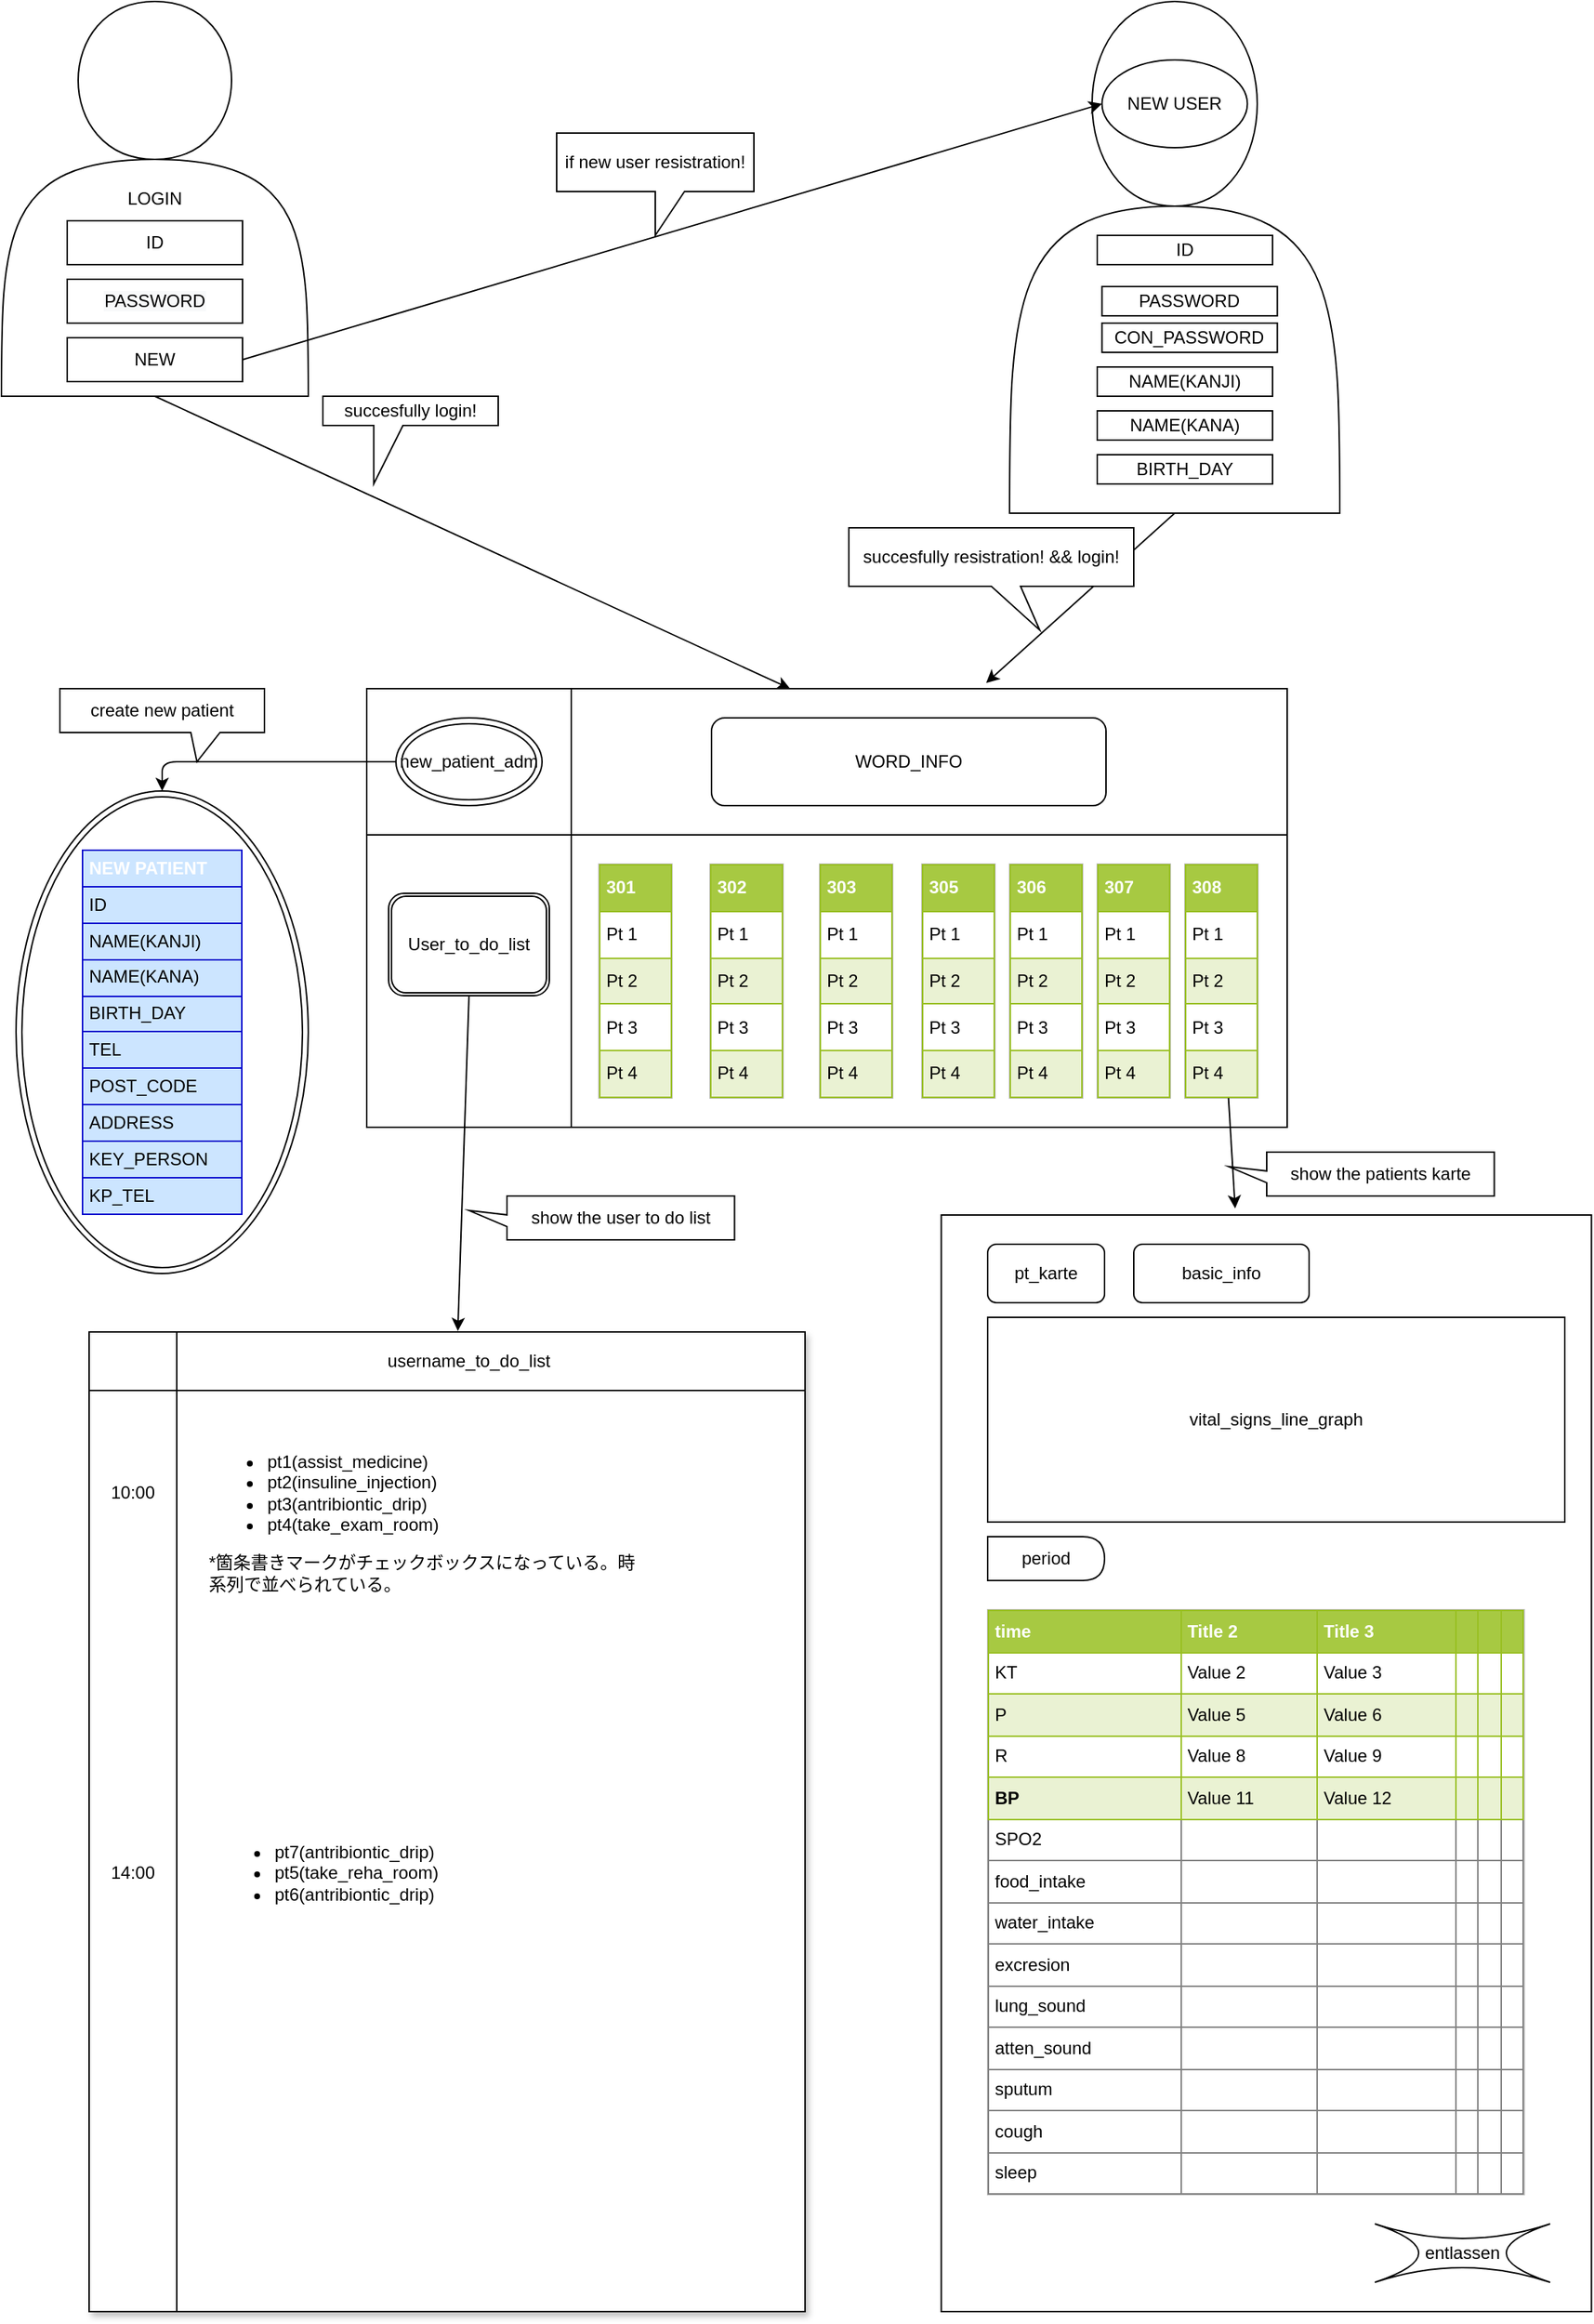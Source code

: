 <mxfile version="13.1.3">
    <diagram id="6hGFLwfOUW9BJ-s0fimq" name="Page-1">
        <mxGraphModel dx="1098" dy="654" grid="1" gridSize="10" guides="1" tooltips="1" connect="1" arrows="1" fold="1" page="1" pageScale="1" pageWidth="1169" pageHeight="1654" math="0" shadow="0">
            <root>
                <mxCell id="0"/>
                <mxCell id="1" parent="0"/>
                <mxCell id="111" value="" style="shape=internalStorage;whiteSpace=wrap;html=1;backgroundOutline=1;shadow=1;glass=0;comic=0;gradientColor=none;dx=60;dy=40;" vertex="1" parent="1">
                    <mxGeometry x="100" y="950" width="490" height="670" as="geometry"/>
                </mxCell>
                <mxCell id="61" value="" style="shape=internalStorage;whiteSpace=wrap;html=1;backgroundOutline=1;shadow=0;glass=0;comic=0;gradientColor=none;dx=140;dy=100;" vertex="1" parent="1">
                    <mxGeometry x="290" y="510" width="630" height="300" as="geometry"/>
                </mxCell>
                <mxCell id="28" value="LOGIN" style="shape=actor;whiteSpace=wrap;html=1;shadow=0;glass=0;comic=0;gradientColor=none;" vertex="1" parent="1">
                    <mxGeometry x="40" y="40" width="210" height="270" as="geometry"/>
                </mxCell>
                <mxCell id="30" value="ID" style="rounded=0;whiteSpace=wrap;html=1;shadow=0;glass=0;comic=0;gradientColor=none;" vertex="1" parent="1">
                    <mxGeometry x="85" y="190" width="120" height="30" as="geometry"/>
                </mxCell>
                <mxCell id="31" value="&lt;meta charset=&quot;utf-8&quot;&gt;&lt;span style=&quot;color: rgb(0, 0, 0); font-family: Helvetica; font-size: 12px; font-style: normal; font-variant-ligatures: normal; font-variant-caps: normal; font-weight: 400; letter-spacing: normal; orphans: 2; text-align: center; text-indent: 0px; text-transform: none; widows: 2; word-spacing: 0px; -webkit-text-stroke-width: 0px; background-color: rgb(248, 249, 250); text-decoration-style: initial; text-decoration-color: initial; float: none; display: inline !important;&quot;&gt;PASSWORD&lt;/span&gt;" style="rounded=0;whiteSpace=wrap;html=1;shadow=0;glass=0;comic=0;gradientColor=none;" vertex="1" parent="1">
                    <mxGeometry x="85" y="230" width="120" height="30" as="geometry"/>
                </mxCell>
                <mxCell id="6" value="NEW" style="rounded=0;whiteSpace=wrap;html=1;" vertex="1" parent="1">
                    <mxGeometry x="85" y="270" width="120" height="30" as="geometry"/>
                </mxCell>
                <mxCell id="32" value="" style="shape=actor;whiteSpace=wrap;html=1;shadow=0;glass=0;comic=0;gradientColor=none;" vertex="1" parent="1">
                    <mxGeometry x="730" y="40" width="226" height="350" as="geometry"/>
                </mxCell>
                <mxCell id="7" value="ID" style="rounded=0;whiteSpace=wrap;html=1;" vertex="1" parent="1">
                    <mxGeometry x="790" y="200" width="120" height="20" as="geometry"/>
                </mxCell>
                <mxCell id="8" value="&lt;span&gt;PASSWORD&lt;/span&gt;" style="rounded=0;whiteSpace=wrap;html=1;" vertex="1" parent="1">
                    <mxGeometry x="793.25" y="235" width="120" height="20" as="geometry"/>
                </mxCell>
                <mxCell id="14" value="&lt;span&gt;CON_PASSWORD&lt;/span&gt;" style="rounded=0;whiteSpace=wrap;html=1;" vertex="1" parent="1">
                    <mxGeometry x="793.25" y="260" width="120" height="20" as="geometry"/>
                </mxCell>
                <mxCell id="15" value="NAME(KANJI)" style="rounded=0;whiteSpace=wrap;html=1;" vertex="1" parent="1">
                    <mxGeometry x="790" y="290" width="120" height="20" as="geometry"/>
                </mxCell>
                <mxCell id="16" value="&lt;span&gt;NAME(KANA)&lt;/span&gt;" style="rounded=0;whiteSpace=wrap;html=1;" vertex="1" parent="1">
                    <mxGeometry x="790" y="320" width="120" height="20" as="geometry"/>
                </mxCell>
                <mxCell id="17" value="BIRTH_DAY" style="rounded=0;whiteSpace=wrap;html=1;" vertex="1" parent="1">
                    <mxGeometry x="790" y="350" width="120" height="20" as="geometry"/>
                </mxCell>
                <mxCell id="39" value="NEW USER" style="ellipse;whiteSpace=wrap;html=1;shadow=0;glass=0;comic=0;gradientColor=none;" vertex="1" parent="1">
                    <mxGeometry x="793.25" y="80" width="99.5" height="60" as="geometry"/>
                </mxCell>
                <mxCell id="51" value="&lt;table border=&quot;1&quot; width=&quot;100%&quot; cellpadding=&quot;4&quot; style=&quot;width: 100% ; height: 100% ; border-collapse: collapse&quot;&gt;&lt;tbody&gt;&lt;tr style=&quot;background-color: #a7c942 ; color: #ffffff ; border: 1px solid #98bf21&quot;&gt;&lt;th align=&quot;left&quot;&gt;301&lt;/th&gt;&lt;/tr&gt;&lt;tr style=&quot;border: 1px solid #98bf21&quot;&gt;&lt;td&gt;Pt 1&lt;/td&gt;&lt;/tr&gt;&lt;tr style=&quot;background-color: #eaf2d3 ; border: 1px solid #98bf21&quot;&gt;&lt;td&gt;Pt 2&lt;/td&gt;&lt;/tr&gt;&lt;tr style=&quot;border: 1px solid #98bf21&quot;&gt;&lt;td&gt;Pt 3&lt;/td&gt;&lt;/tr&gt;&lt;tr style=&quot;background-color: #eaf2d3 ; border: 1px solid #98bf21&quot;&gt;&lt;td&gt;Pt 4&lt;/td&gt;&lt;/tr&gt;&lt;/tbody&gt;&lt;/table&gt;" style="text;html=1;strokeColor=#c0c0c0;fillColor=#ffffff;overflow=fill;rounded=0;shadow=0;glass=0;comic=0;" vertex="1" parent="1">
                    <mxGeometry x="448.88" y="630" width="50" height="160" as="geometry"/>
                </mxCell>
                <mxCell id="52" value="&lt;table border=&quot;1&quot; width=&quot;100%&quot; cellpadding=&quot;4&quot; style=&quot;width: 100% ; height: 100% ; border-collapse: collapse&quot;&gt;&lt;tbody&gt;&lt;tr style=&quot;background-color: #a7c942 ; color: #ffffff ; border: 1px solid #98bf21&quot;&gt;&lt;th align=&quot;left&quot;&gt;302&lt;/th&gt;&lt;/tr&gt;&lt;tr style=&quot;border: 1px solid #98bf21&quot;&gt;&lt;td&gt;Pt 1&lt;/td&gt;&lt;/tr&gt;&lt;tr style=&quot;background-color: #eaf2d3 ; border: 1px solid #98bf21&quot;&gt;&lt;td&gt;Pt 2&lt;/td&gt;&lt;/tr&gt;&lt;tr style=&quot;border: 1px solid #98bf21&quot;&gt;&lt;td&gt;Pt 3&lt;/td&gt;&lt;/tr&gt;&lt;tr style=&quot;background-color: #eaf2d3 ; border: 1px solid #98bf21&quot;&gt;&lt;td&gt;Pt 4&lt;/td&gt;&lt;/tr&gt;&lt;/tbody&gt;&lt;/table&gt;" style="text;html=1;strokeColor=#c0c0c0;fillColor=#ffffff;overflow=fill;rounded=0;shadow=0;glass=0;comic=0;" vertex="1" parent="1">
                    <mxGeometry x="525" y="630" width="50" height="160" as="geometry"/>
                </mxCell>
                <mxCell id="53" value="&lt;table border=&quot;1&quot; width=&quot;100%&quot; cellpadding=&quot;4&quot; style=&quot;width: 100% ; height: 100% ; border-collapse: collapse&quot;&gt;&lt;tbody&gt;&lt;tr style=&quot;background-color: #a7c942 ; color: #ffffff ; border: 1px solid #98bf21&quot;&gt;&lt;th align=&quot;left&quot;&gt;303&lt;/th&gt;&lt;/tr&gt;&lt;tr style=&quot;border: 1px solid #98bf21&quot;&gt;&lt;td&gt;Pt 1&lt;/td&gt;&lt;/tr&gt;&lt;tr style=&quot;background-color: #eaf2d3 ; border: 1px solid #98bf21&quot;&gt;&lt;td&gt;Pt 2&lt;/td&gt;&lt;/tr&gt;&lt;tr style=&quot;border: 1px solid #98bf21&quot;&gt;&lt;td&gt;Pt 3&lt;/td&gt;&lt;/tr&gt;&lt;tr style=&quot;background-color: #eaf2d3 ; border: 1px solid #98bf21&quot;&gt;&lt;td&gt;Pt 4&lt;/td&gt;&lt;/tr&gt;&lt;/tbody&gt;&lt;/table&gt;" style="text;html=1;strokeColor=#c0c0c0;fillColor=#ffffff;overflow=fill;rounded=0;shadow=0;glass=0;comic=0;" vertex="1" parent="1">
                    <mxGeometry x="600" y="630" width="50" height="160" as="geometry"/>
                </mxCell>
                <mxCell id="54" value="&lt;table border=&quot;1&quot; width=&quot;100%&quot; cellpadding=&quot;4&quot; style=&quot;width: 100% ; height: 100% ; border-collapse: collapse&quot;&gt;&lt;tbody&gt;&lt;tr style=&quot;background-color: #a7c942 ; color: #ffffff ; border: 1px solid #98bf21&quot;&gt;&lt;th align=&quot;left&quot;&gt;305&lt;/th&gt;&lt;/tr&gt;&lt;tr style=&quot;border: 1px solid #98bf21&quot;&gt;&lt;td&gt;Pt 1&lt;/td&gt;&lt;/tr&gt;&lt;tr style=&quot;background-color: #eaf2d3 ; border: 1px solid #98bf21&quot;&gt;&lt;td&gt;Pt 2&lt;/td&gt;&lt;/tr&gt;&lt;tr style=&quot;border: 1px solid #98bf21&quot;&gt;&lt;td&gt;Pt 3&lt;/td&gt;&lt;/tr&gt;&lt;tr style=&quot;background-color: #eaf2d3 ; border: 1px solid #98bf21&quot;&gt;&lt;td&gt;Pt 4&lt;/td&gt;&lt;/tr&gt;&lt;/tbody&gt;&lt;/table&gt;" style="text;html=1;strokeColor=#c0c0c0;fillColor=#ffffff;overflow=fill;rounded=0;shadow=0;glass=0;comic=0;" vertex="1" parent="1">
                    <mxGeometry x="670" y="630" width="50" height="160" as="geometry"/>
                </mxCell>
                <mxCell id="55" value="&lt;table border=&quot;1&quot; width=&quot;100%&quot; cellpadding=&quot;4&quot; style=&quot;width: 100% ; height: 100% ; border-collapse: collapse&quot;&gt;&lt;tbody&gt;&lt;tr style=&quot;background-color: #a7c942 ; color: #ffffff ; border: 1px solid #98bf21&quot;&gt;&lt;th align=&quot;left&quot;&gt;306&lt;/th&gt;&lt;/tr&gt;&lt;tr style=&quot;border: 1px solid #98bf21&quot;&gt;&lt;td&gt;Pt 1&lt;/td&gt;&lt;/tr&gt;&lt;tr style=&quot;background-color: #eaf2d3 ; border: 1px solid #98bf21&quot;&gt;&lt;td&gt;Pt 2&lt;/td&gt;&lt;/tr&gt;&lt;tr style=&quot;border: 1px solid #98bf21&quot;&gt;&lt;td&gt;Pt 3&lt;/td&gt;&lt;/tr&gt;&lt;tr style=&quot;background-color: #eaf2d3 ; border: 1px solid #98bf21&quot;&gt;&lt;td&gt;Pt 4&lt;/td&gt;&lt;/tr&gt;&lt;/tbody&gt;&lt;/table&gt;" style="text;html=1;strokeColor=#c0c0c0;fillColor=#ffffff;overflow=fill;rounded=0;shadow=0;glass=0;comic=0;" vertex="1" parent="1">
                    <mxGeometry x="730" y="630" width="50" height="160" as="geometry"/>
                </mxCell>
                <mxCell id="57" value="&lt;table border=&quot;1&quot; width=&quot;100%&quot; cellpadding=&quot;4&quot; style=&quot;width: 100% ; height: 100% ; border-collapse: collapse&quot;&gt;&lt;tbody&gt;&lt;tr style=&quot;background-color: #a7c942 ; color: #ffffff ; border: 1px solid #98bf21&quot;&gt;&lt;th align=&quot;left&quot;&gt;307&lt;/th&gt;&lt;/tr&gt;&lt;tr style=&quot;border: 1px solid #98bf21&quot;&gt;&lt;td&gt;Pt 1&lt;/td&gt;&lt;/tr&gt;&lt;tr style=&quot;background-color: #eaf2d3 ; border: 1px solid #98bf21&quot;&gt;&lt;td&gt;Pt 2&lt;/td&gt;&lt;/tr&gt;&lt;tr style=&quot;border: 1px solid #98bf21&quot;&gt;&lt;td&gt;Pt 3&lt;/td&gt;&lt;/tr&gt;&lt;tr style=&quot;background-color: #eaf2d3 ; border: 1px solid #98bf21&quot;&gt;&lt;td&gt;Pt 4&lt;/td&gt;&lt;/tr&gt;&lt;/tbody&gt;&lt;/table&gt;" style="text;html=1;strokeColor=#c0c0c0;fillColor=#ffffff;overflow=fill;rounded=0;shadow=0;glass=0;comic=0;" vertex="1" parent="1">
                    <mxGeometry x="790" y="630" width="50" height="160" as="geometry"/>
                </mxCell>
                <mxCell id="58" value="&lt;table border=&quot;1&quot; width=&quot;100%&quot; cellpadding=&quot;4&quot; style=&quot;width: 100% ; height: 100% ; border-collapse: collapse&quot;&gt;&lt;tbody&gt;&lt;tr style=&quot;background-color: #a7c942 ; color: #ffffff ; border: 1px solid #98bf21&quot;&gt;&lt;th align=&quot;left&quot;&gt;308&lt;/th&gt;&lt;/tr&gt;&lt;tr style=&quot;border: 1px solid #98bf21&quot;&gt;&lt;td&gt;Pt 1&lt;/td&gt;&lt;/tr&gt;&lt;tr style=&quot;background-color: #eaf2d3 ; border: 1px solid #98bf21&quot;&gt;&lt;td&gt;Pt 2&lt;/td&gt;&lt;/tr&gt;&lt;tr style=&quot;border: 1px solid #98bf21&quot;&gt;&lt;td&gt;Pt 3&lt;/td&gt;&lt;/tr&gt;&lt;tr style=&quot;background-color: #eaf2d3 ; border: 1px solid #98bf21&quot;&gt;&lt;td&gt;Pt 4&lt;/td&gt;&lt;/tr&gt;&lt;/tbody&gt;&lt;/table&gt;" style="text;html=1;strokeColor=#c0c0c0;fillColor=#ffffff;overflow=fill;rounded=0;shadow=0;glass=0;comic=0;" vertex="1" parent="1">
                    <mxGeometry x="850" y="630" width="50" height="160" as="geometry"/>
                </mxCell>
                <mxCell id="59" value="&lt;div&gt;&lt;span&gt;new_patient_adm&lt;/span&gt;&lt;/div&gt;" style="ellipse;shape=doubleEllipse;whiteSpace=wrap;html=1;shadow=0;glass=0;comic=0;gradientColor=none;" vertex="1" parent="1">
                    <mxGeometry x="310" y="530" width="100" height="60" as="geometry"/>
                </mxCell>
                <mxCell id="41" value="User_to_do_list" style="shape=ext;double=1;rounded=1;whiteSpace=wrap;html=1;shadow=0;glass=0;comic=0;gradientColor=none;" vertex="1" parent="1">
                    <mxGeometry x="305" y="650" width="110" height="70" as="geometry"/>
                </mxCell>
                <mxCell id="62" value="WORD_INFO" style="rounded=1;whiteSpace=wrap;html=1;shadow=0;glass=0;comic=0;gradientColor=none;" vertex="1" parent="1">
                    <mxGeometry x="526" y="530" width="270" height="60" as="geometry"/>
                </mxCell>
                <mxCell id="63" value="" style="endArrow=classic;html=1;exitX=0.5;exitY=1;exitDx=0;exitDy=0;entryX=0.46;entryY=0;entryDx=0;entryDy=0;entryPerimeter=0;" edge="1" parent="1" source="28" target="61">
                    <mxGeometry width="50" height="50" relative="1" as="geometry">
                        <mxPoint x="180" y="430" as="sourcePoint"/>
                        <mxPoint x="230" y="380" as="targetPoint"/>
                    </mxGeometry>
                </mxCell>
                <mxCell id="66" value="" style="endArrow=classic;html=1;exitX=0.5;exitY=1;exitDx=0;exitDy=0;entryX=0.673;entryY=-0.013;entryDx=0;entryDy=0;entryPerimeter=0;" edge="1" parent="1" source="32" target="61">
                    <mxGeometry width="50" height="50" relative="1" as="geometry">
                        <mxPoint x="370" y="460" as="sourcePoint"/>
                        <mxPoint x="470" y="517" as="targetPoint"/>
                    </mxGeometry>
                </mxCell>
                <mxCell id="67" value="" style="endArrow=classic;html=1;exitX=1;exitY=0.5;exitDx=0;exitDy=0;entryX=0;entryY=0.5;entryDx=0;entryDy=0;" edge="1" parent="1" source="6" target="39">
                    <mxGeometry width="50" height="50" relative="1" as="geometry">
                        <mxPoint x="370" y="430" as="sourcePoint"/>
                        <mxPoint x="420" y="380" as="targetPoint"/>
                    </mxGeometry>
                </mxCell>
                <mxCell id="68" value="if new user resistration!" style="shape=callout;whiteSpace=wrap;html=1;perimeter=calloutPerimeter;shadow=0;glass=0;comic=0;gradientColor=none;" vertex="1" parent="1">
                    <mxGeometry x="420" y="130" width="135" height="70" as="geometry"/>
                </mxCell>
                <mxCell id="69" value="succesfully login!" style="shape=callout;whiteSpace=wrap;html=1;perimeter=calloutPerimeter;shadow=0;glass=0;comic=0;gradientColor=none;size=40;position=0.29;position2=0.29;" vertex="1" parent="1">
                    <mxGeometry x="260" y="310" width="120" height="60" as="geometry"/>
                </mxCell>
                <mxCell id="70" value="&lt;span&gt;succesfully&amp;nbsp;&lt;/span&gt;resistration&lt;span&gt;! &amp;amp;&amp;amp; login!&lt;/span&gt;" style="shape=callout;whiteSpace=wrap;html=1;perimeter=calloutPerimeter;shadow=0;glass=0;comic=0;gradientColor=none;position2=0.67;" vertex="1" parent="1">
                    <mxGeometry x="620" y="400" width="195" height="70" as="geometry"/>
                </mxCell>
                <mxCell id="75" value="" style="ellipse;shape=doubleEllipse;whiteSpace=wrap;html=1;shadow=0;glass=0;comic=0;gradientColor=none;" vertex="1" parent="1">
                    <mxGeometry x="50" y="580" width="200" height="330" as="geometry"/>
                </mxCell>
                <mxCell id="76" value="&lt;table width=&quot;100%&quot; cellpadding=&quot;4&quot; style=&quot;width: 100% ; height: 100% ; background-color: rgb(204 , 229 , 255) ; border: 1px solid rgb(0 , 0 , 204) ; border-collapse: collapse&quot; border=&quot;1&quot;&gt;&lt;tbody&gt;&lt;tr style=&quot;color: rgb(255 , 255 , 255)&quot;&gt;&lt;th align=&quot;left&quot;&gt;NEW PATIENT&lt;/th&gt;&lt;/tr&gt;&lt;tr&gt;&lt;td&gt;ID&lt;/td&gt;&lt;/tr&gt;&lt;tr&gt;&lt;td&gt;&lt;span style=&quot;text-align: center&quot;&gt;NAME(KANJI)&lt;/span&gt;&lt;br&gt;&lt;/td&gt;&lt;/tr&gt;&lt;tr&gt;&lt;td&gt;&lt;span style=&quot;text-align: center&quot;&gt;NAME(KANA)&lt;/span&gt;&lt;br&gt;&lt;/td&gt;&lt;/tr&gt;&lt;tr&gt;&lt;td&gt;&lt;span style=&quot;text-align: center&quot;&gt;BIRTH_DAY&lt;/span&gt;&lt;br&gt;&lt;/td&gt;&lt;/tr&gt;&lt;tr&gt;&lt;td style=&quot;border-collapse: collapse&quot;&gt;TEL&lt;/td&gt;&lt;/tr&gt;&lt;tr&gt;&lt;td&gt;POST_CODE&lt;/td&gt;&lt;/tr&gt;&lt;tr&gt;&lt;td&gt;ADDRESS&lt;/td&gt;&lt;/tr&gt;&lt;tr&gt;&lt;td&gt;KEY_PERSON&lt;/td&gt;&lt;/tr&gt;&lt;tr&gt;&lt;td&gt;KP_TEL&lt;/td&gt;&lt;/tr&gt;&lt;/tbody&gt;&lt;/table&gt;" style="text;html=1;fillColor=none;overflow=fill;rounded=0;shadow=0;glass=0;comic=0;" vertex="1" parent="1">
                    <mxGeometry x="95" y="620" width="110" height="250" as="geometry"/>
                </mxCell>
                <mxCell id="79" value="" style="edgeStyle=elbowEdgeStyle;elbow=vertical;endArrow=classic;html=1;exitX=0;exitY=0.5;exitDx=0;exitDy=0;" edge="1" parent="1" source="59" target="75">
                    <mxGeometry width="50" height="50" relative="1" as="geometry">
                        <mxPoint x="85" y="620" as="sourcePoint"/>
                        <mxPoint x="40" y="920" as="targetPoint"/>
                        <Array as="points">
                            <mxPoint x="150" y="560"/>
                            <mxPoint x="40" y="920"/>
                            <mxPoint x="40" y="920"/>
                        </Array>
                    </mxGeometry>
                </mxCell>
                <mxCell id="82" value="create new patient" style="shape=callout;whiteSpace=wrap;html=1;perimeter=calloutPerimeter;shadow=0;glass=0;comic=0;gradientColor=none;size=20;position=0.64;position2=0.67;base=20;direction=east;flipH=0;flipV=0;" vertex="1" parent="1">
                    <mxGeometry x="80" y="510" width="140" height="50" as="geometry"/>
                </mxCell>
                <mxCell id="84" value="" style="rounded=0;whiteSpace=wrap;html=1;shadow=0;glass=0;comic=0;gradientColor=none;" vertex="1" parent="1">
                    <mxGeometry x="683.25" y="870" width="445" height="750" as="geometry"/>
                </mxCell>
                <mxCell id="85" value="pt_karte" style="rounded=1;whiteSpace=wrap;html=1;shadow=0;glass=0;comic=0;gradientColor=none;" vertex="1" parent="1">
                    <mxGeometry x="715" y="890" width="80" height="40" as="geometry"/>
                </mxCell>
                <mxCell id="86" value="basic_info" style="rounded=1;whiteSpace=wrap;html=1;shadow=0;glass=0;comic=0;gradientColor=none;" vertex="1" parent="1">
                    <mxGeometry x="815" y="890" width="120" height="40" as="geometry"/>
                </mxCell>
                <mxCell id="87" value="vital_signs_line_graph" style="rounded=0;whiteSpace=wrap;html=1;shadow=0;glass=0;comic=0;gradientColor=none;" vertex="1" parent="1">
                    <mxGeometry x="715" y="940" width="395" height="140" as="geometry"/>
                </mxCell>
                <mxCell id="89" value="&lt;table border=&quot;1&quot; width=&quot;100%&quot; cellpadding=&quot;4&quot; style=&quot;width: 100% ; height: 100% ; border-collapse: collapse&quot;&gt;&lt;tbody&gt;&lt;tr style=&quot;background-color: #a7c942 ; color: #ffffff ; border: 1px solid #98bf21&quot;&gt;&lt;th align=&quot;left&quot;&gt;time&lt;/th&gt;&lt;th align=&quot;left&quot;&gt;Title 2&lt;/th&gt;&lt;th align=&quot;left&quot;&gt;Title 3&lt;/th&gt;&lt;td&gt;&lt;br&gt;&lt;/td&gt;&lt;td&gt;&lt;br&gt;&lt;/td&gt;&lt;td&gt;&lt;br&gt;&lt;/td&gt;&lt;/tr&gt;&lt;tr style=&quot;border: 1px solid #98bf21&quot;&gt;&lt;td&gt;KT&lt;/td&gt;&lt;td&gt;Value 2&lt;/td&gt;&lt;td&gt;Value 3&lt;/td&gt;&lt;td&gt;&lt;br&gt;&lt;/td&gt;&lt;td&gt;&lt;br&gt;&lt;/td&gt;&lt;td&gt;&lt;br&gt;&lt;/td&gt;&lt;/tr&gt;&lt;tr style=&quot;background-color: #eaf2d3 ; border: 1px solid #98bf21&quot;&gt;&lt;td&gt;P&lt;/td&gt;&lt;td&gt;Value 5&lt;/td&gt;&lt;td&gt;Value 6&lt;/td&gt;&lt;td&gt;&lt;br&gt;&lt;/td&gt;&lt;td&gt;&lt;br&gt;&lt;/td&gt;&lt;td&gt;&lt;br&gt;&lt;/td&gt;&lt;/tr&gt;&lt;tr style=&quot;border: 1px solid #98bf21&quot;&gt;&lt;td&gt;R&lt;/td&gt;&lt;td&gt;Value 8&lt;/td&gt;&lt;td&gt;Value 9&lt;/td&gt;&lt;td&gt;&lt;br&gt;&lt;/td&gt;&lt;td&gt;&lt;br&gt;&lt;/td&gt;&lt;td&gt;&lt;br&gt;&lt;/td&gt;&lt;/tr&gt;&lt;tr style=&quot;background-color: #eaf2d3 ; border: 1px solid #98bf21&quot;&gt;&lt;td&gt;&lt;b&gt;BP&lt;/b&gt;&lt;/td&gt;&lt;td&gt;Value 11&lt;/td&gt;&lt;td&gt;Value 12&lt;/td&gt;&lt;td&gt;&lt;br&gt;&lt;/td&gt;&lt;td&gt;&lt;br&gt;&lt;/td&gt;&lt;td&gt;&lt;br&gt;&lt;/td&gt;&lt;/tr&gt;&lt;tr&gt;&lt;td&gt;SPO2&lt;/td&gt;&lt;td&gt;&lt;br&gt;&lt;/td&gt;&lt;td&gt;&lt;br&gt;&lt;/td&gt;&lt;td&gt;&lt;br&gt;&lt;/td&gt;&lt;td&gt;&lt;br&gt;&lt;/td&gt;&lt;td&gt;&lt;br&gt;&lt;/td&gt;&lt;/tr&gt;&lt;tr&gt;&lt;td&gt;food_intake&lt;/td&gt;&lt;td&gt;&lt;br&gt;&lt;/td&gt;&lt;td&gt;&lt;br&gt;&lt;/td&gt;&lt;td&gt;&lt;br&gt;&lt;/td&gt;&lt;td&gt;&lt;br&gt;&lt;/td&gt;&lt;td&gt;&lt;br&gt;&lt;/td&gt;&lt;/tr&gt;&lt;tr&gt;&lt;td&gt;water_intake&lt;/td&gt;&lt;td&gt;&lt;br&gt;&lt;/td&gt;&lt;td&gt;&lt;br&gt;&lt;/td&gt;&lt;td&gt;&lt;br&gt;&lt;/td&gt;&lt;td&gt;&lt;br&gt;&lt;/td&gt;&lt;td&gt;&lt;br&gt;&lt;/td&gt;&lt;/tr&gt;&lt;tr&gt;&lt;td&gt;excresion&lt;/td&gt;&lt;td&gt;&lt;br&gt;&lt;/td&gt;&lt;td&gt;&lt;br&gt;&lt;/td&gt;&lt;td&gt;&lt;br&gt;&lt;/td&gt;&lt;td&gt;&lt;br&gt;&lt;/td&gt;&lt;td&gt;&lt;br&gt;&lt;/td&gt;&lt;/tr&gt;&lt;tr&gt;&lt;td&gt;lung_sound&lt;/td&gt;&lt;td&gt;&lt;br&gt;&lt;/td&gt;&lt;td&gt;&lt;br&gt;&lt;/td&gt;&lt;td&gt;&lt;br&gt;&lt;/td&gt;&lt;td&gt;&lt;br&gt;&lt;/td&gt;&lt;td&gt;&lt;br&gt;&lt;/td&gt;&lt;/tr&gt;&lt;tr&gt;&lt;td&gt;atten_sound&lt;/td&gt;&lt;td&gt;&lt;br&gt;&lt;/td&gt;&lt;td&gt;&lt;br&gt;&lt;/td&gt;&lt;td&gt;&lt;br&gt;&lt;/td&gt;&lt;td&gt;&lt;br&gt;&lt;/td&gt;&lt;td&gt;&lt;br&gt;&lt;/td&gt;&lt;/tr&gt;&lt;tr&gt;&lt;td&gt;sputum&lt;/td&gt;&lt;td&gt;&lt;br&gt;&lt;/td&gt;&lt;td&gt;&lt;br&gt;&lt;/td&gt;&lt;td&gt;&lt;br&gt;&lt;/td&gt;&lt;td&gt;&lt;br&gt;&lt;/td&gt;&lt;td&gt;&lt;br&gt;&lt;/td&gt;&lt;/tr&gt;&lt;tr&gt;&lt;td&gt;cough&lt;/td&gt;&lt;td&gt;&lt;br&gt;&lt;/td&gt;&lt;td&gt;&lt;br&gt;&lt;/td&gt;&lt;td&gt;&lt;br&gt;&lt;/td&gt;&lt;td&gt;&lt;br&gt;&lt;/td&gt;&lt;td&gt;&lt;br&gt;&lt;/td&gt;&lt;/tr&gt;&lt;tr&gt;&lt;td&gt;sleep&lt;/td&gt;&lt;td&gt;&lt;br&gt;&lt;/td&gt;&lt;td&gt;&lt;br&gt;&lt;/td&gt;&lt;td&gt;&lt;br&gt;&lt;/td&gt;&lt;td&gt;&lt;br&gt;&lt;/td&gt;&lt;td&gt;&lt;br&gt;&lt;/td&gt;&lt;/tr&gt;&lt;/tbody&gt;&lt;/table&gt;" style="text;html=1;strokeColor=#c0c0c0;fillColor=#ffffff;overflow=fill;rounded=0;shadow=0;glass=0;comic=0;" vertex="1" parent="1">
                    <mxGeometry x="715" y="1140" width="367.25" height="400" as="geometry"/>
                </mxCell>
                <mxCell id="93" value="period" style="shape=delay;whiteSpace=wrap;html=1;shadow=0;glass=0;comic=0;gradientColor=none;" vertex="1" parent="1">
                    <mxGeometry x="715" y="1090" width="80" height="30" as="geometry"/>
                </mxCell>
                <mxCell id="94" value="" style="endArrow=classic;html=1;entryX=0.452;entryY=-0.006;entryDx=0;entryDy=0;entryPerimeter=0;" edge="1" parent="1" source="58" target="84">
                    <mxGeometry width="50" height="50" relative="1" as="geometry">
                        <mxPoint x="601" y="800" as="sourcePoint"/>
                        <mxPoint x="460" y="830" as="targetPoint"/>
                    </mxGeometry>
                </mxCell>
                <mxCell id="95" value="show the patients karte" style="shape=callout;whiteSpace=wrap;html=1;perimeter=calloutPerimeter;shadow=0;glass=0;comic=0;gradientColor=none;size=26;position=0.43;direction=south;position2=0.33;base=8;" vertex="1" parent="1">
                    <mxGeometry x="880" y="827" width="181.75" height="30" as="geometry"/>
                </mxCell>
                <mxCell id="96" value="entlassen" style="shape=switch;whiteSpace=wrap;html=1;shadow=0;glass=0;comic=0;gradientColor=none;" vertex="1" parent="1">
                    <mxGeometry x="980" y="1560" width="120" height="40" as="geometry"/>
                </mxCell>
                <mxCell id="110" value="&lt;ul&gt;&lt;li&gt;&lt;span&gt;pt1(assist_medicine)&lt;/span&gt;&lt;/li&gt;&lt;li&gt;&lt;span&gt;pt2(insuline_injection)&lt;/span&gt;&lt;/li&gt;&lt;li&gt;&lt;span&gt;pt3(antribiontic_drip)&lt;/span&gt;&lt;/li&gt;&lt;li&gt;&lt;span&gt;pt4(take_exam_room)&lt;/span&gt;&lt;/li&gt;&lt;/ul&gt;" style="text;strokeColor=none;fillColor=none;html=1;whiteSpace=wrap;verticalAlign=middle;overflow=hidden;shadow=1;glass=0;comic=0;" vertex="1" parent="1">
                    <mxGeometry x="180" y="1010" width="190" height="100" as="geometry"/>
                </mxCell>
                <mxCell id="114" value="&lt;span style=&quot;font-family: &amp;#34;helvetica&amp;#34;&quot;&gt;username_to_do_list&lt;/span&gt;" style="text;html=1;strokeColor=none;fillColor=none;align=center;verticalAlign=middle;whiteSpace=wrap;rounded=0;shadow=1;glass=0;comic=0;" vertex="1" parent="1">
                    <mxGeometry x="330" y="960" width="60" height="20" as="geometry"/>
                </mxCell>
                <mxCell id="115" value="10:00" style="text;html=1;strokeColor=none;fillColor=none;align=center;verticalAlign=middle;whiteSpace=wrap;rounded=0;shadow=1;glass=0;comic=0;" vertex="1" parent="1">
                    <mxGeometry x="110" y="1050" width="40" height="20" as="geometry"/>
                </mxCell>
                <mxCell id="121" value="14:00" style="text;html=1;strokeColor=none;fillColor=none;align=center;verticalAlign=middle;whiteSpace=wrap;rounded=0;shadow=1;glass=0;comic=0;" vertex="1" parent="1">
                    <mxGeometry x="110" y="1310" width="40" height="20" as="geometry"/>
                </mxCell>
                <mxCell id="122" value="&lt;ul&gt;&lt;li&gt;pt7(antribiontic_drip)&lt;/li&gt;&lt;li&gt;pt5(take_reha_room)&lt;/li&gt;&lt;li&gt;pt6(antribiontic_drip)&lt;br&gt;&lt;/li&gt;&lt;/ul&gt;" style="text;strokeColor=none;fillColor=none;html=1;whiteSpace=wrap;verticalAlign=middle;overflow=hidden;shadow=1;glass=0;comic=0;" vertex="1" parent="1">
                    <mxGeometry x="185" y="1280" width="180" height="80" as="geometry"/>
                </mxCell>
                <mxCell id="123" value="*箇条書きマークがチェックボックスになっている。時系列で並べられている。" style="text;html=1;strokeColor=none;fillColor=none;align=left;verticalAlign=middle;whiteSpace=wrap;rounded=0;shadow=1;glass=0;comic=0;" vertex="1" parent="1">
                    <mxGeometry x="180" y="1100" width="305" height="30" as="geometry"/>
                </mxCell>
                <mxCell id="127" value="" style="endArrow=classic;html=1;exitX=0.5;exitY=1;exitDx=0;exitDy=0;entryX=0.515;entryY=-0.001;entryDx=0;entryDy=0;entryPerimeter=0;" edge="1" parent="1" source="41" target="111">
                    <mxGeometry width="50" height="50" relative="1" as="geometry">
                        <mxPoint x="430" y="910" as="sourcePoint"/>
                        <mxPoint x="470" y="860" as="targetPoint"/>
                    </mxGeometry>
                </mxCell>
                <mxCell id="128" value="show the&amp;nbsp;&lt;span style=&quot;font-family: &amp;#34;helvetica&amp;#34;&quot;&gt;user to do list&lt;/span&gt;" style="shape=callout;whiteSpace=wrap;html=1;perimeter=calloutPerimeter;shadow=0;glass=0;comic=0;gradientColor=none;size=26;position=0.43;direction=south;position2=0.33;base=8;" vertex="1" parent="1">
                    <mxGeometry x="360" y="857" width="181.75" height="30" as="geometry"/>
                </mxCell>
            </root>
        </mxGraphModel>
    </diagram>
</mxfile>